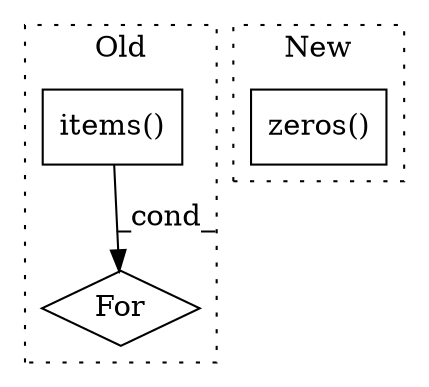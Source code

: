 digraph G {
subgraph cluster0 {
1 [label="items()" a="75" s="4201" l="19" shape="box"];
3 [label="For" a="107" s="4189,4220" l="4,14" shape="diamond"];
label = "Old";
style="dotted";
}
subgraph cluster1 {
2 [label="zeros()" a="75" s="3430" l="11" shape="box"];
label = "New";
style="dotted";
}
1 -> 3 [label="_cond_"];
}